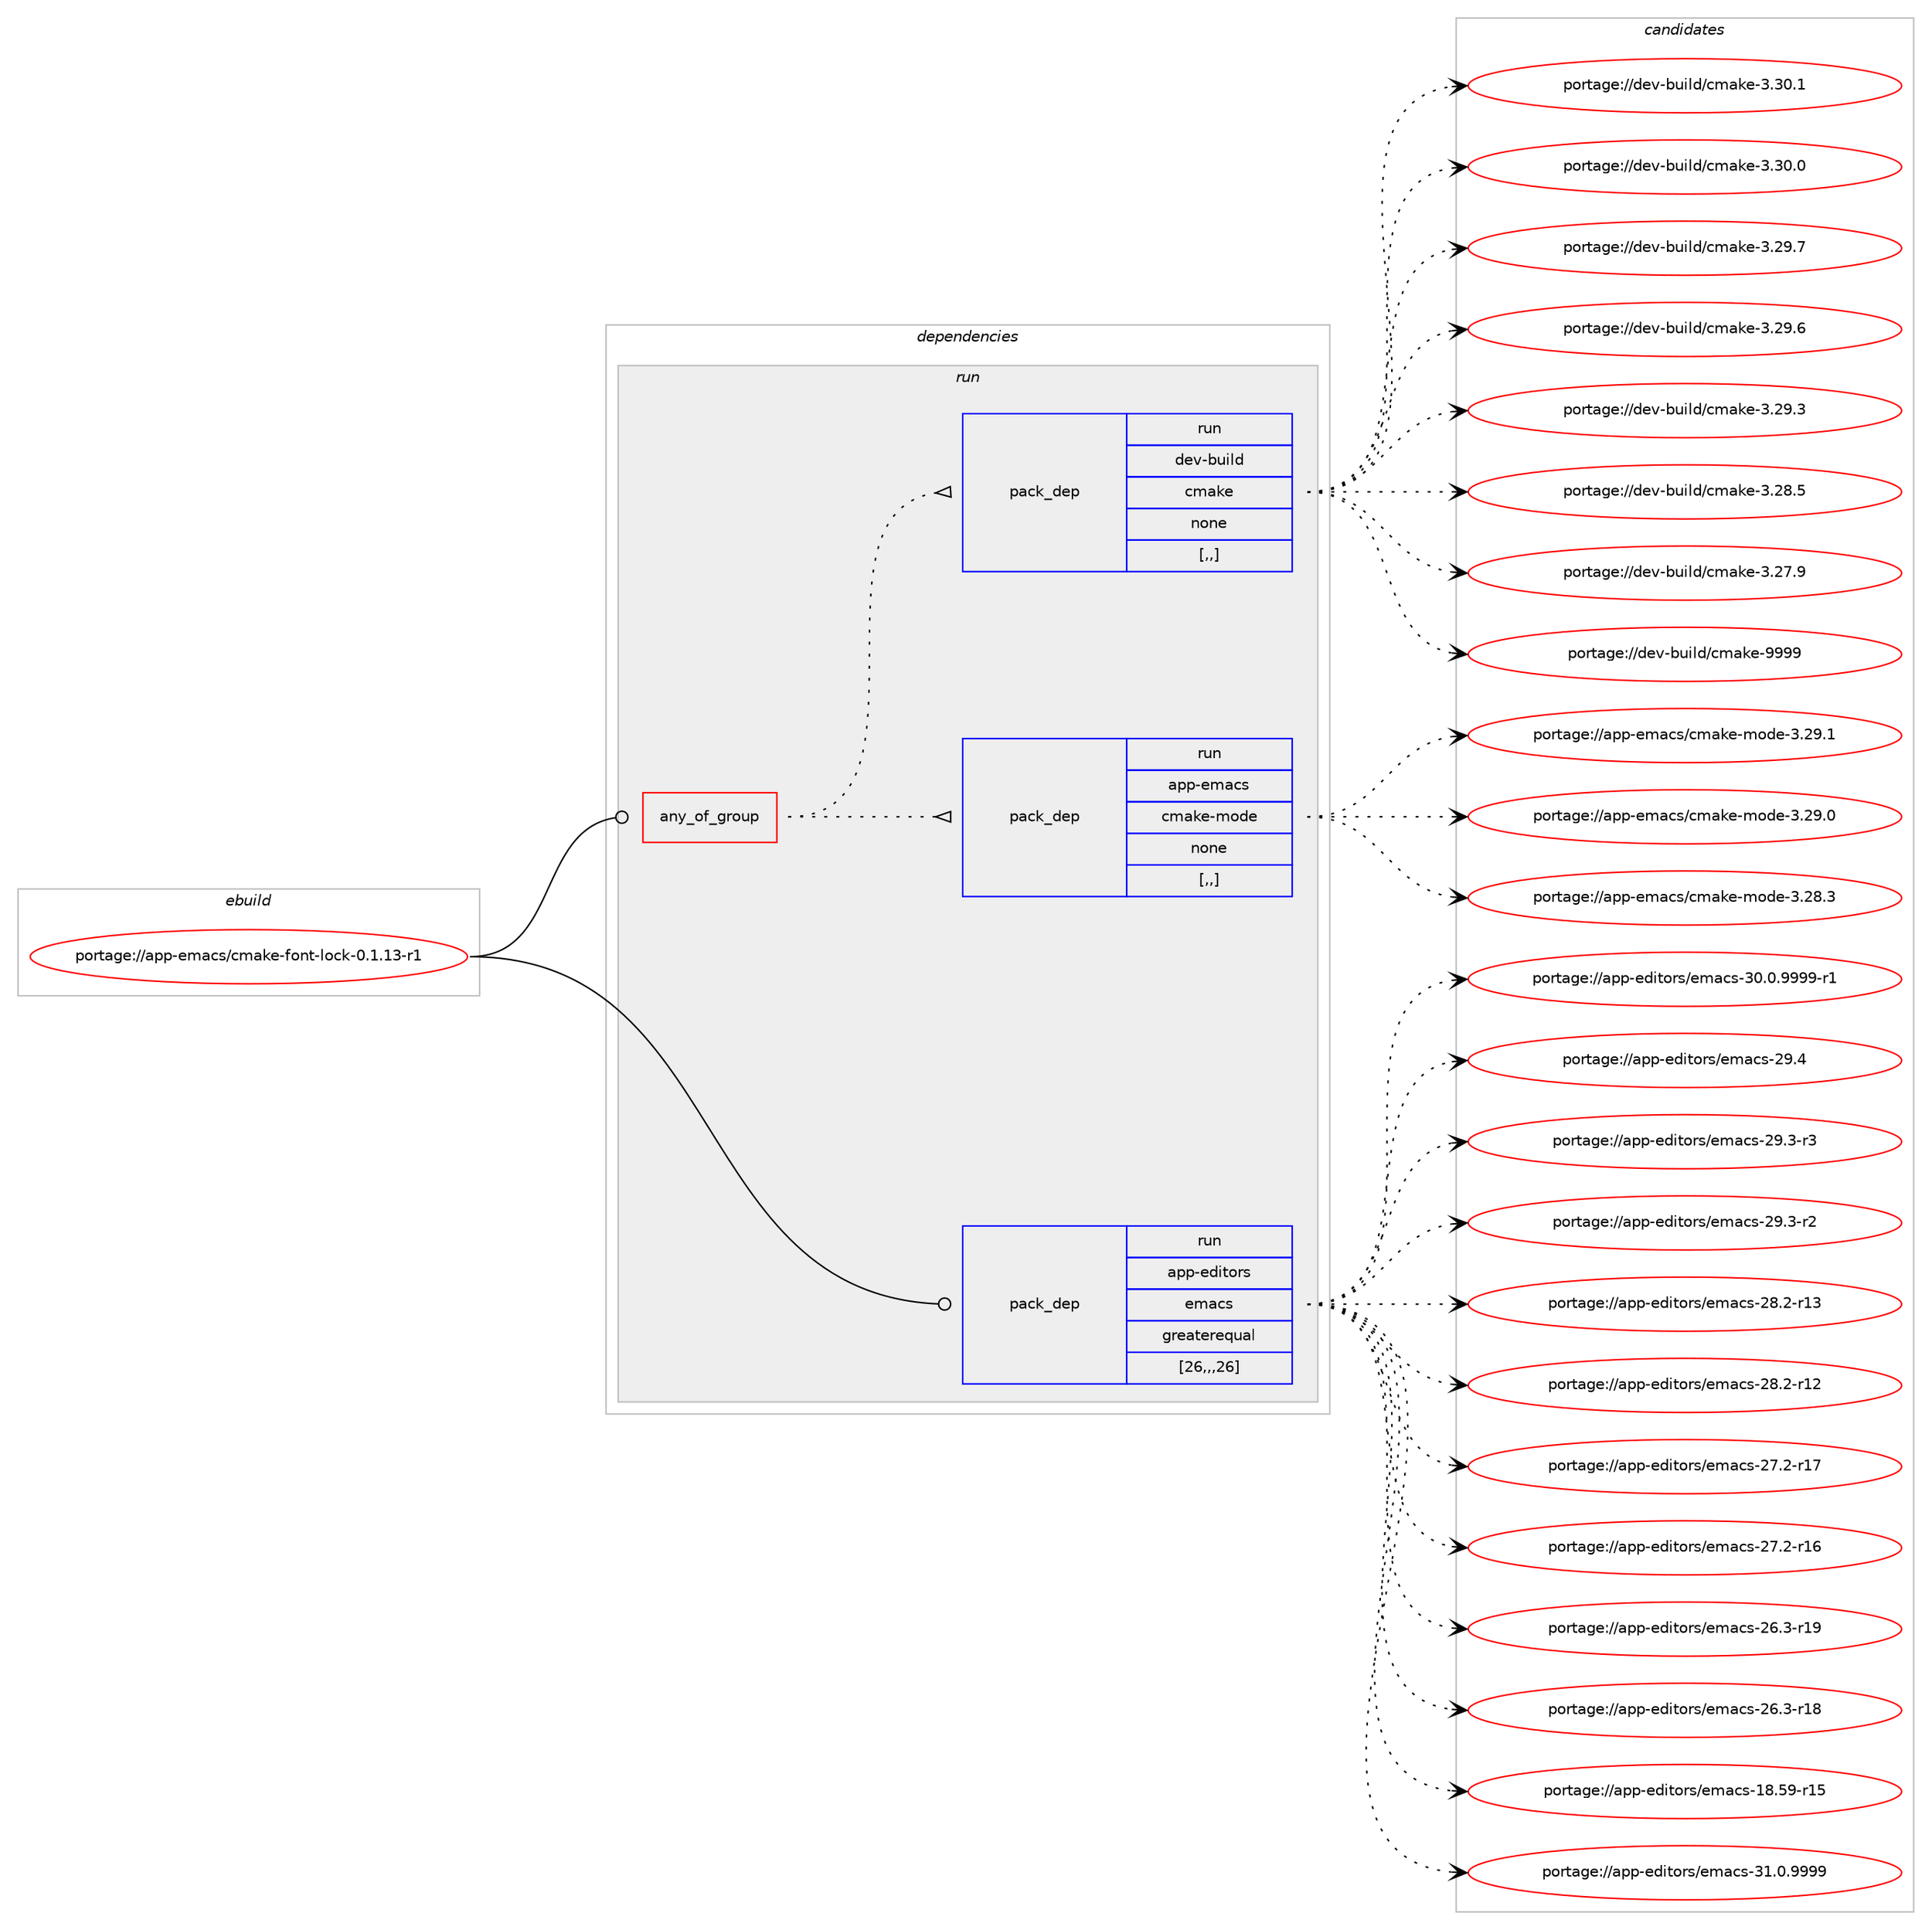digraph prolog {

# *************
# Graph options
# *************

newrank=true;
concentrate=true;
compound=true;
graph [rankdir=LR,fontname=Helvetica,fontsize=10,ranksep=1.5];#, ranksep=2.5, nodesep=0.2];
edge  [arrowhead=vee];
node  [fontname=Helvetica,fontsize=10];

# **********
# The ebuild
# **********

subgraph cluster_leftcol {
color=gray;
label=<<i>ebuild</i>>;
id [label="portage://app-emacs/cmake-font-lock-0.1.13-r1", color=red, width=4, href="../app-emacs/cmake-font-lock-0.1.13-r1.svg"];
}

# ****************
# The dependencies
# ****************

subgraph cluster_midcol {
color=gray;
label=<<i>dependencies</i>>;
subgraph cluster_compile {
fillcolor="#eeeeee";
style=filled;
label=<<i>compile</i>>;
}
subgraph cluster_compileandrun {
fillcolor="#eeeeee";
style=filled;
label=<<i>compile and run</i>>;
}
subgraph cluster_run {
fillcolor="#eeeeee";
style=filled;
label=<<i>run</i>>;
subgraph any118 {
dependency22348 [label=<<TABLE BORDER="0" CELLBORDER="1" CELLSPACING="0" CELLPADDING="4"><TR><TD CELLPADDING="10">any_of_group</TD></TR></TABLE>>, shape=none, color=red];subgraph pack16037 {
dependency22349 [label=<<TABLE BORDER="0" CELLBORDER="1" CELLSPACING="0" CELLPADDING="4" WIDTH="220"><TR><TD ROWSPAN="6" CELLPADDING="30">pack_dep</TD></TR><TR><TD WIDTH="110">run</TD></TR><TR><TD>app-emacs</TD></TR><TR><TD>cmake-mode</TD></TR><TR><TD>none</TD></TR><TR><TD>[,,]</TD></TR></TABLE>>, shape=none, color=blue];
}
dependency22348:e -> dependency22349:w [weight=20,style="dotted",arrowhead="oinv"];
subgraph pack16038 {
dependency22350 [label=<<TABLE BORDER="0" CELLBORDER="1" CELLSPACING="0" CELLPADDING="4" WIDTH="220"><TR><TD ROWSPAN="6" CELLPADDING="30">pack_dep</TD></TR><TR><TD WIDTH="110">run</TD></TR><TR><TD>dev-build</TD></TR><TR><TD>cmake</TD></TR><TR><TD>none</TD></TR><TR><TD>[,,]</TD></TR></TABLE>>, shape=none, color=blue];
}
dependency22348:e -> dependency22350:w [weight=20,style="dotted",arrowhead="oinv"];
}
id:e -> dependency22348:w [weight=20,style="solid",arrowhead="odot"];
subgraph pack16039 {
dependency22351 [label=<<TABLE BORDER="0" CELLBORDER="1" CELLSPACING="0" CELLPADDING="4" WIDTH="220"><TR><TD ROWSPAN="6" CELLPADDING="30">pack_dep</TD></TR><TR><TD WIDTH="110">run</TD></TR><TR><TD>app-editors</TD></TR><TR><TD>emacs</TD></TR><TR><TD>greaterequal</TD></TR><TR><TD>[26,,,26]</TD></TR></TABLE>>, shape=none, color=blue];
}
id:e -> dependency22351:w [weight=20,style="solid",arrowhead="odot"];
}
}

# **************
# The candidates
# **************

subgraph cluster_choices {
rank=same;
color=gray;
label=<<i>candidates</i>>;

subgraph choice16037 {
color=black;
nodesep=1;
choice971121124510110997991154799109971071014510911110010145514650574649 [label="portage://app-emacs/cmake-mode-3.29.1", color=red, width=4,href="../app-emacs/cmake-mode-3.29.1.svg"];
choice971121124510110997991154799109971071014510911110010145514650574648 [label="portage://app-emacs/cmake-mode-3.29.0", color=red, width=4,href="../app-emacs/cmake-mode-3.29.0.svg"];
choice971121124510110997991154799109971071014510911110010145514650564651 [label="portage://app-emacs/cmake-mode-3.28.3", color=red, width=4,href="../app-emacs/cmake-mode-3.28.3.svg"];
dependency22349:e -> choice971121124510110997991154799109971071014510911110010145514650574649:w [style=dotted,weight="100"];
dependency22349:e -> choice971121124510110997991154799109971071014510911110010145514650574648:w [style=dotted,weight="100"];
dependency22349:e -> choice971121124510110997991154799109971071014510911110010145514650564651:w [style=dotted,weight="100"];
}
subgraph choice16038 {
color=black;
nodesep=1;
choice10010111845981171051081004799109971071014557575757 [label="portage://dev-build/cmake-9999", color=red, width=4,href="../dev-build/cmake-9999.svg"];
choice100101118459811710510810047991099710710145514651484649 [label="portage://dev-build/cmake-3.30.1", color=red, width=4,href="../dev-build/cmake-3.30.1.svg"];
choice100101118459811710510810047991099710710145514651484648 [label="portage://dev-build/cmake-3.30.0", color=red, width=4,href="../dev-build/cmake-3.30.0.svg"];
choice100101118459811710510810047991099710710145514650574655 [label="portage://dev-build/cmake-3.29.7", color=red, width=4,href="../dev-build/cmake-3.29.7.svg"];
choice100101118459811710510810047991099710710145514650574654 [label="portage://dev-build/cmake-3.29.6", color=red, width=4,href="../dev-build/cmake-3.29.6.svg"];
choice100101118459811710510810047991099710710145514650574651 [label="portage://dev-build/cmake-3.29.3", color=red, width=4,href="../dev-build/cmake-3.29.3.svg"];
choice100101118459811710510810047991099710710145514650564653 [label="portage://dev-build/cmake-3.28.5", color=red, width=4,href="../dev-build/cmake-3.28.5.svg"];
choice100101118459811710510810047991099710710145514650554657 [label="portage://dev-build/cmake-3.27.9", color=red, width=4,href="../dev-build/cmake-3.27.9.svg"];
dependency22350:e -> choice10010111845981171051081004799109971071014557575757:w [style=dotted,weight="100"];
dependency22350:e -> choice100101118459811710510810047991099710710145514651484649:w [style=dotted,weight="100"];
dependency22350:e -> choice100101118459811710510810047991099710710145514651484648:w [style=dotted,weight="100"];
dependency22350:e -> choice100101118459811710510810047991099710710145514650574655:w [style=dotted,weight="100"];
dependency22350:e -> choice100101118459811710510810047991099710710145514650574654:w [style=dotted,weight="100"];
dependency22350:e -> choice100101118459811710510810047991099710710145514650574651:w [style=dotted,weight="100"];
dependency22350:e -> choice100101118459811710510810047991099710710145514650564653:w [style=dotted,weight="100"];
dependency22350:e -> choice100101118459811710510810047991099710710145514650554657:w [style=dotted,weight="100"];
}
subgraph choice16039 {
color=black;
nodesep=1;
choice971121124510110010511611111411547101109979911545514946484657575757 [label="portage://app-editors/emacs-31.0.9999", color=red, width=4,href="../app-editors/emacs-31.0.9999.svg"];
choice9711211245101100105116111114115471011099799115455148464846575757574511449 [label="portage://app-editors/emacs-30.0.9999-r1", color=red, width=4,href="../app-editors/emacs-30.0.9999-r1.svg"];
choice97112112451011001051161111141154710110997991154550574652 [label="portage://app-editors/emacs-29.4", color=red, width=4,href="../app-editors/emacs-29.4.svg"];
choice971121124510110010511611111411547101109979911545505746514511451 [label="portage://app-editors/emacs-29.3-r3", color=red, width=4,href="../app-editors/emacs-29.3-r3.svg"];
choice971121124510110010511611111411547101109979911545505746514511450 [label="portage://app-editors/emacs-29.3-r2", color=red, width=4,href="../app-editors/emacs-29.3-r2.svg"];
choice97112112451011001051161111141154710110997991154550564650451144951 [label="portage://app-editors/emacs-28.2-r13", color=red, width=4,href="../app-editors/emacs-28.2-r13.svg"];
choice97112112451011001051161111141154710110997991154550564650451144950 [label="portage://app-editors/emacs-28.2-r12", color=red, width=4,href="../app-editors/emacs-28.2-r12.svg"];
choice97112112451011001051161111141154710110997991154550554650451144955 [label="portage://app-editors/emacs-27.2-r17", color=red, width=4,href="../app-editors/emacs-27.2-r17.svg"];
choice97112112451011001051161111141154710110997991154550554650451144954 [label="portage://app-editors/emacs-27.2-r16", color=red, width=4,href="../app-editors/emacs-27.2-r16.svg"];
choice97112112451011001051161111141154710110997991154550544651451144957 [label="portage://app-editors/emacs-26.3-r19", color=red, width=4,href="../app-editors/emacs-26.3-r19.svg"];
choice97112112451011001051161111141154710110997991154550544651451144956 [label="portage://app-editors/emacs-26.3-r18", color=red, width=4,href="../app-editors/emacs-26.3-r18.svg"];
choice9711211245101100105116111114115471011099799115454956465357451144953 [label="portage://app-editors/emacs-18.59-r15", color=red, width=4,href="../app-editors/emacs-18.59-r15.svg"];
dependency22351:e -> choice971121124510110010511611111411547101109979911545514946484657575757:w [style=dotted,weight="100"];
dependency22351:e -> choice9711211245101100105116111114115471011099799115455148464846575757574511449:w [style=dotted,weight="100"];
dependency22351:e -> choice97112112451011001051161111141154710110997991154550574652:w [style=dotted,weight="100"];
dependency22351:e -> choice971121124510110010511611111411547101109979911545505746514511451:w [style=dotted,weight="100"];
dependency22351:e -> choice971121124510110010511611111411547101109979911545505746514511450:w [style=dotted,weight="100"];
dependency22351:e -> choice97112112451011001051161111141154710110997991154550564650451144951:w [style=dotted,weight="100"];
dependency22351:e -> choice97112112451011001051161111141154710110997991154550564650451144950:w [style=dotted,weight="100"];
dependency22351:e -> choice97112112451011001051161111141154710110997991154550554650451144955:w [style=dotted,weight="100"];
dependency22351:e -> choice97112112451011001051161111141154710110997991154550554650451144954:w [style=dotted,weight="100"];
dependency22351:e -> choice97112112451011001051161111141154710110997991154550544651451144957:w [style=dotted,weight="100"];
dependency22351:e -> choice97112112451011001051161111141154710110997991154550544651451144956:w [style=dotted,weight="100"];
dependency22351:e -> choice9711211245101100105116111114115471011099799115454956465357451144953:w [style=dotted,weight="100"];
}
}

}
